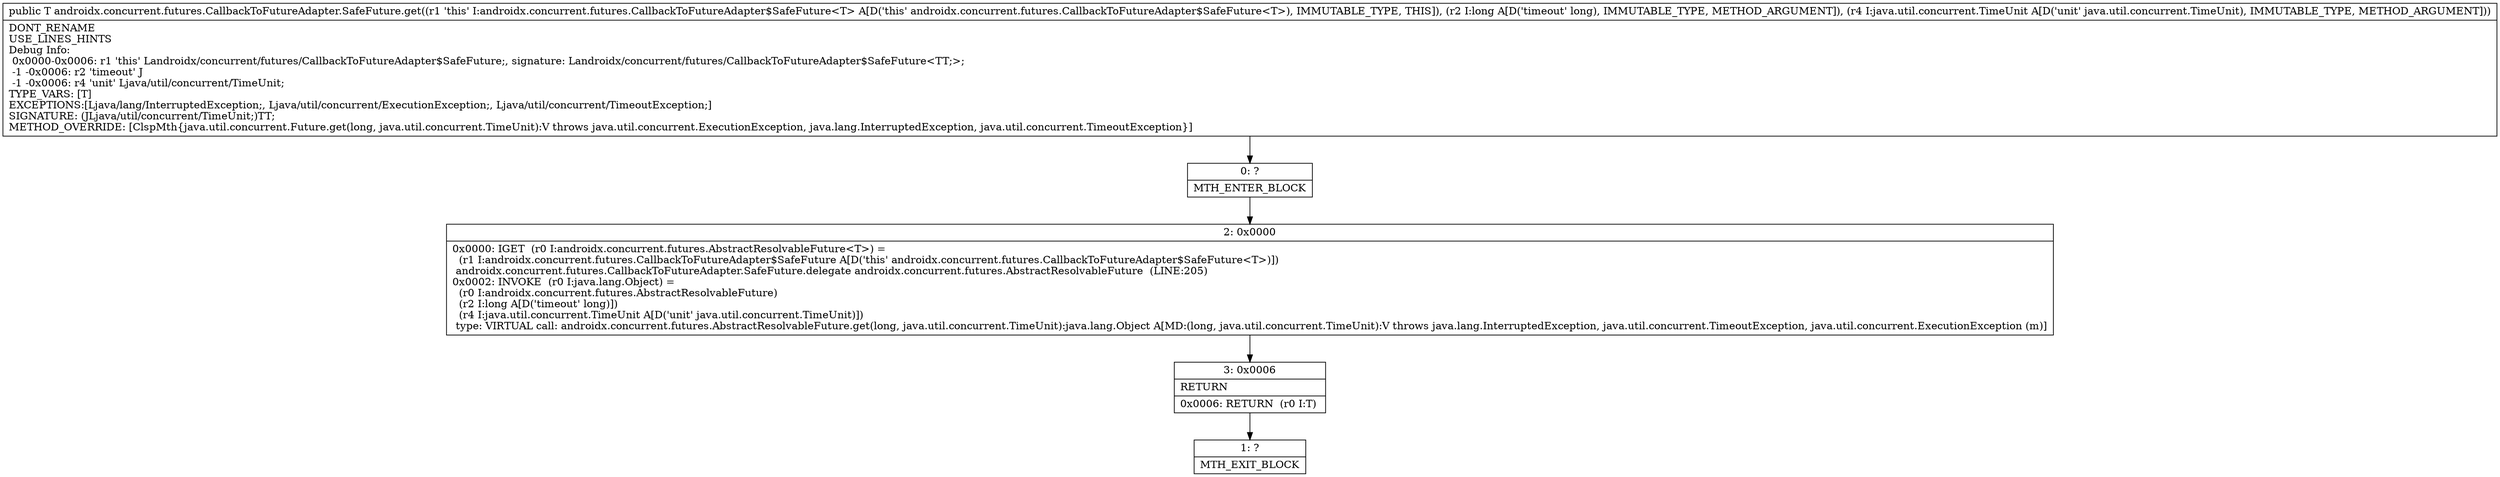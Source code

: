 digraph "CFG forandroidx.concurrent.futures.CallbackToFutureAdapter.SafeFuture.get(JLjava\/util\/concurrent\/TimeUnit;)Ljava\/lang\/Object;" {
Node_0 [shape=record,label="{0\:\ ?|MTH_ENTER_BLOCK\l}"];
Node_2 [shape=record,label="{2\:\ 0x0000|0x0000: IGET  (r0 I:androidx.concurrent.futures.AbstractResolvableFuture\<T\>) = \l  (r1 I:androidx.concurrent.futures.CallbackToFutureAdapter$SafeFuture A[D('this' androidx.concurrent.futures.CallbackToFutureAdapter$SafeFuture\<T\>)])\l androidx.concurrent.futures.CallbackToFutureAdapter.SafeFuture.delegate androidx.concurrent.futures.AbstractResolvableFuture  (LINE:205)\l0x0002: INVOKE  (r0 I:java.lang.Object) = \l  (r0 I:androidx.concurrent.futures.AbstractResolvableFuture)\l  (r2 I:long A[D('timeout' long)])\l  (r4 I:java.util.concurrent.TimeUnit A[D('unit' java.util.concurrent.TimeUnit)])\l type: VIRTUAL call: androidx.concurrent.futures.AbstractResolvableFuture.get(long, java.util.concurrent.TimeUnit):java.lang.Object A[MD:(long, java.util.concurrent.TimeUnit):V throws java.lang.InterruptedException, java.util.concurrent.TimeoutException, java.util.concurrent.ExecutionException (m)]\l}"];
Node_3 [shape=record,label="{3\:\ 0x0006|RETURN\l|0x0006: RETURN  (r0 I:T) \l}"];
Node_1 [shape=record,label="{1\:\ ?|MTH_EXIT_BLOCK\l}"];
MethodNode[shape=record,label="{public T androidx.concurrent.futures.CallbackToFutureAdapter.SafeFuture.get((r1 'this' I:androidx.concurrent.futures.CallbackToFutureAdapter$SafeFuture\<T\> A[D('this' androidx.concurrent.futures.CallbackToFutureAdapter$SafeFuture\<T\>), IMMUTABLE_TYPE, THIS]), (r2 I:long A[D('timeout' long), IMMUTABLE_TYPE, METHOD_ARGUMENT]), (r4 I:java.util.concurrent.TimeUnit A[D('unit' java.util.concurrent.TimeUnit), IMMUTABLE_TYPE, METHOD_ARGUMENT]))  | DONT_RENAME\lUSE_LINES_HINTS\lDebug Info:\l  0x0000\-0x0006: r1 'this' Landroidx\/concurrent\/futures\/CallbackToFutureAdapter$SafeFuture;, signature: Landroidx\/concurrent\/futures\/CallbackToFutureAdapter$SafeFuture\<TT;\>;\l  \-1 \-0x0006: r2 'timeout' J\l  \-1 \-0x0006: r4 'unit' Ljava\/util\/concurrent\/TimeUnit;\lTYPE_VARS: [T]\lEXCEPTIONS:[Ljava\/lang\/InterruptedException;, Ljava\/util\/concurrent\/ExecutionException;, Ljava\/util\/concurrent\/TimeoutException;]\lSIGNATURE: (JLjava\/util\/concurrent\/TimeUnit;)TT;\lMETHOD_OVERRIDE: [ClspMth\{java.util.concurrent.Future.get(long, java.util.concurrent.TimeUnit):V throws java.util.concurrent.ExecutionException, java.lang.InterruptedException, java.util.concurrent.TimeoutException\}]\l}"];
MethodNode -> Node_0;Node_0 -> Node_2;
Node_2 -> Node_3;
Node_3 -> Node_1;
}

